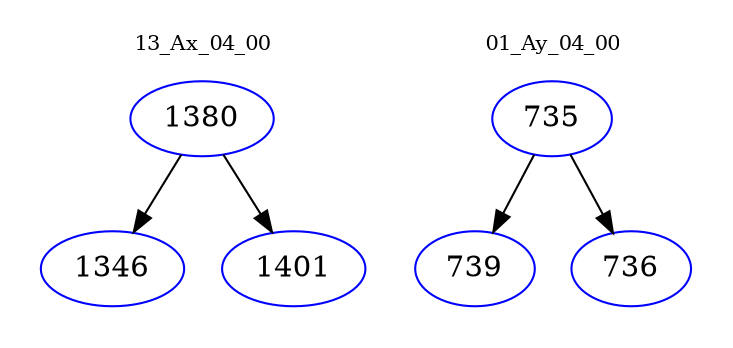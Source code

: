digraph{
subgraph cluster_0 {
color = white
label = "13_Ax_04_00";
fontsize=10;
T0_1380 [label="1380", color="blue"]
T0_1380 -> T0_1346 [color="black"]
T0_1346 [label="1346", color="blue"]
T0_1380 -> T0_1401 [color="black"]
T0_1401 [label="1401", color="blue"]
}
subgraph cluster_1 {
color = white
label = "01_Ay_04_00";
fontsize=10;
T1_735 [label="735", color="blue"]
T1_735 -> T1_739 [color="black"]
T1_739 [label="739", color="blue"]
T1_735 -> T1_736 [color="black"]
T1_736 [label="736", color="blue"]
}
}
